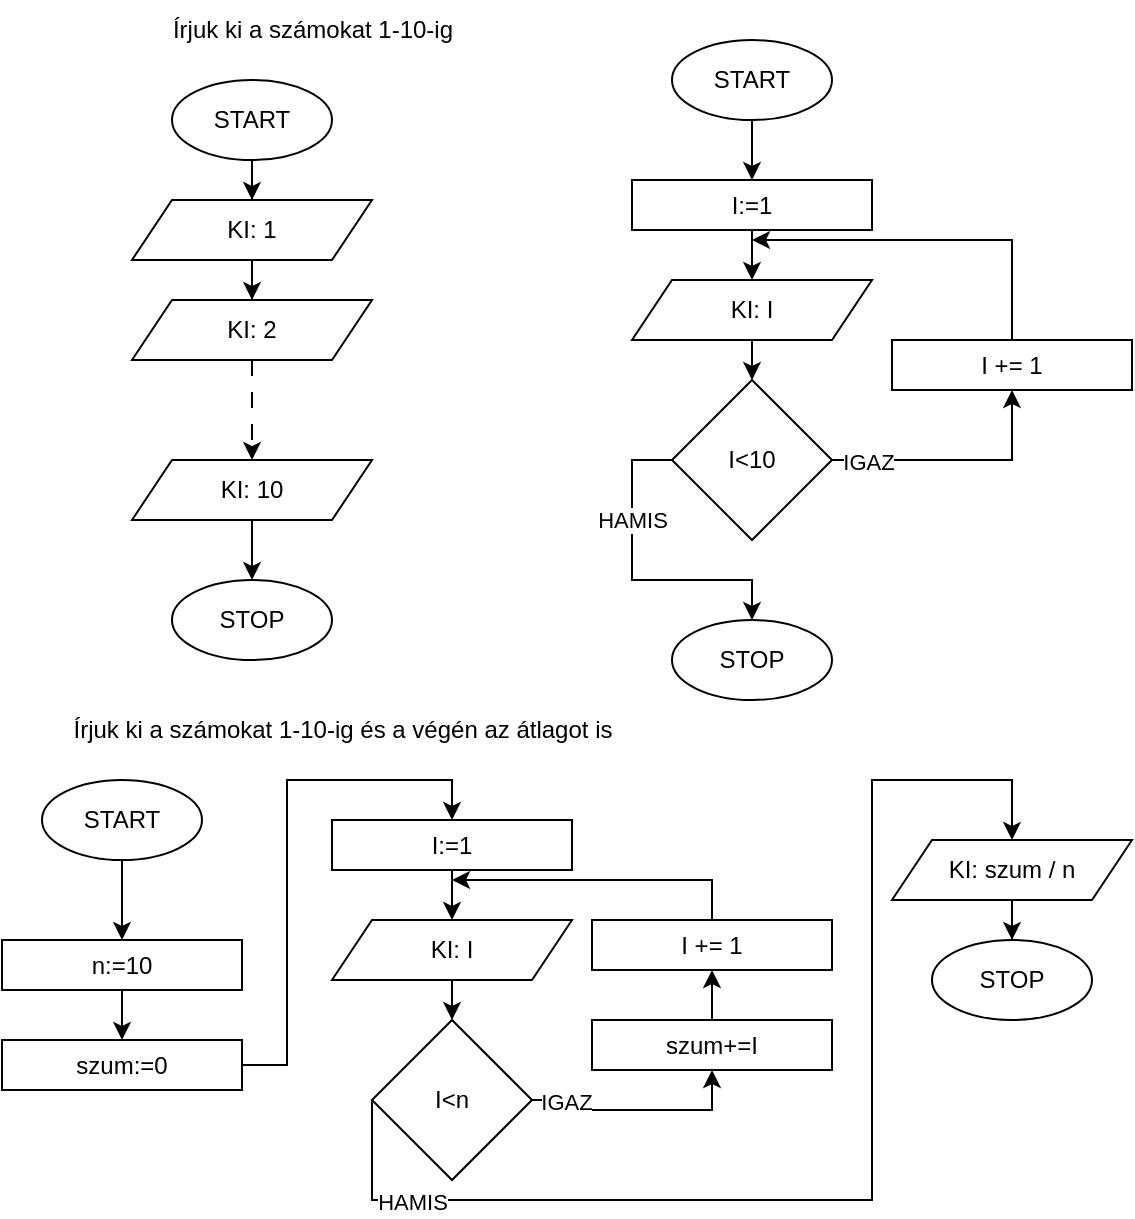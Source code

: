 <mxfile version="28.1.2">
  <diagram name="Page-1" id="oDRKDGXMErZBGxe3PT9X">
    <mxGraphModel dx="639" dy="360" grid="1" gridSize="10" guides="1" tooltips="1" connect="1" arrows="1" fold="1" page="1" pageScale="1" pageWidth="850" pageHeight="1100" math="0" shadow="0">
      <root>
        <mxCell id="0" />
        <mxCell id="1" parent="0" />
        <mxCell id="HMRfwFm09ygfhmrrRZU_-12" style="edgeStyle=orthogonalEdgeStyle;rounded=0;orthogonalLoop=1;jettySize=auto;html=1;entryX=0.5;entryY=0;entryDx=0;entryDy=0;" edge="1" parent="1" source="HMRfwFm09ygfhmrrRZU_-1" target="HMRfwFm09ygfhmrrRZU_-3">
          <mxGeometry relative="1" as="geometry" />
        </mxCell>
        <mxCell id="HMRfwFm09ygfhmrrRZU_-1" value="START" style="ellipse;whiteSpace=wrap;html=1;" vertex="1" parent="1">
          <mxGeometry x="360" y="120" width="80" height="40" as="geometry" />
        </mxCell>
        <mxCell id="HMRfwFm09ygfhmrrRZU_-2" value="STOP" style="ellipse;whiteSpace=wrap;html=1;" vertex="1" parent="1">
          <mxGeometry x="360" y="370" width="80" height="40" as="geometry" />
        </mxCell>
        <mxCell id="HMRfwFm09ygfhmrrRZU_-10" style="edgeStyle=orthogonalEdgeStyle;rounded=0;orthogonalLoop=1;jettySize=auto;html=1;entryX=0.5;entryY=0;entryDx=0;entryDy=0;" edge="1" parent="1" source="HMRfwFm09ygfhmrrRZU_-3" target="HMRfwFm09ygfhmrrRZU_-4">
          <mxGeometry relative="1" as="geometry" />
        </mxCell>
        <mxCell id="HMRfwFm09ygfhmrrRZU_-3" value="KI: 1" style="shape=parallelogram;perimeter=parallelogramPerimeter;whiteSpace=wrap;html=1;fixedSize=1;" vertex="1" parent="1">
          <mxGeometry x="340" y="180" width="120" height="30" as="geometry" />
        </mxCell>
        <mxCell id="HMRfwFm09ygfhmrrRZU_-7" value="" style="edgeStyle=orthogonalEdgeStyle;rounded=0;orthogonalLoop=1;jettySize=auto;html=1;dashed=1;dashPattern=8 8;" edge="1" parent="1" source="HMRfwFm09ygfhmrrRZU_-4" target="HMRfwFm09ygfhmrrRZU_-5">
          <mxGeometry relative="1" as="geometry" />
        </mxCell>
        <mxCell id="HMRfwFm09ygfhmrrRZU_-4" value="KI: 2" style="shape=parallelogram;perimeter=parallelogramPerimeter;whiteSpace=wrap;html=1;fixedSize=1;" vertex="1" parent="1">
          <mxGeometry x="340" y="230" width="120" height="30" as="geometry" />
        </mxCell>
        <mxCell id="HMRfwFm09ygfhmrrRZU_-6" value="" style="edgeStyle=orthogonalEdgeStyle;rounded=0;orthogonalLoop=1;jettySize=auto;html=1;" edge="1" parent="1" source="HMRfwFm09ygfhmrrRZU_-5" target="HMRfwFm09ygfhmrrRZU_-2">
          <mxGeometry relative="1" as="geometry" />
        </mxCell>
        <mxCell id="HMRfwFm09ygfhmrrRZU_-5" value="KI: 10" style="shape=parallelogram;perimeter=parallelogramPerimeter;whiteSpace=wrap;html=1;fixedSize=1;" vertex="1" parent="1">
          <mxGeometry x="340" y="310" width="120" height="30" as="geometry" />
        </mxCell>
        <mxCell id="HMRfwFm09ygfhmrrRZU_-13" value="Írjuk ki a számokat 1-10-ig" style="text;html=1;align=center;verticalAlign=middle;resizable=0;points=[];autosize=1;strokeColor=none;fillColor=none;" vertex="1" parent="1">
          <mxGeometry x="350" y="80" width="160" height="30" as="geometry" />
        </mxCell>
        <mxCell id="HMRfwFm09ygfhmrrRZU_-24" style="edgeStyle=orthogonalEdgeStyle;rounded=0;orthogonalLoop=1;jettySize=auto;html=1;entryX=0.5;entryY=0;entryDx=0;entryDy=0;" edge="1" parent="1" source="HMRfwFm09ygfhmrrRZU_-15" target="HMRfwFm09ygfhmrrRZU_-23">
          <mxGeometry relative="1" as="geometry" />
        </mxCell>
        <mxCell id="HMRfwFm09ygfhmrrRZU_-15" value="START" style="ellipse;whiteSpace=wrap;html=1;" vertex="1" parent="1">
          <mxGeometry x="610" y="100" width="80" height="40" as="geometry" />
        </mxCell>
        <mxCell id="HMRfwFm09ygfhmrrRZU_-16" value="STOP" style="ellipse;whiteSpace=wrap;html=1;" vertex="1" parent="1">
          <mxGeometry x="610" y="390" width="80" height="40" as="geometry" />
        </mxCell>
        <mxCell id="HMRfwFm09ygfhmrrRZU_-17" style="edgeStyle=orthogonalEdgeStyle;rounded=0;orthogonalLoop=1;jettySize=auto;html=1;entryX=0.5;entryY=0;entryDx=0;entryDy=0;" edge="1" source="HMRfwFm09ygfhmrrRZU_-18" parent="1">
          <mxGeometry relative="1" as="geometry">
            <mxPoint x="650" y="270" as="targetPoint" />
          </mxGeometry>
        </mxCell>
        <mxCell id="HMRfwFm09ygfhmrrRZU_-18" value="KI: I" style="shape=parallelogram;perimeter=parallelogramPerimeter;whiteSpace=wrap;html=1;fixedSize=1;" vertex="1" parent="1">
          <mxGeometry x="590" y="220" width="120" height="30" as="geometry" />
        </mxCell>
        <mxCell id="HMRfwFm09ygfhmrrRZU_-25" style="edgeStyle=orthogonalEdgeStyle;rounded=0;orthogonalLoop=1;jettySize=auto;html=1;entryX=0.5;entryY=0;entryDx=0;entryDy=0;" edge="1" parent="1" source="HMRfwFm09ygfhmrrRZU_-23" target="HMRfwFm09ygfhmrrRZU_-18">
          <mxGeometry relative="1" as="geometry" />
        </mxCell>
        <mxCell id="HMRfwFm09ygfhmrrRZU_-23" value="I:=1" style="rounded=0;whiteSpace=wrap;html=1;" vertex="1" parent="1">
          <mxGeometry x="590" y="170" width="120" height="25" as="geometry" />
        </mxCell>
        <mxCell id="HMRfwFm09ygfhmrrRZU_-28" style="edgeStyle=orthogonalEdgeStyle;rounded=0;orthogonalLoop=1;jettySize=auto;html=1;entryX=0.5;entryY=1;entryDx=0;entryDy=0;" edge="1" parent="1" source="HMRfwFm09ygfhmrrRZU_-26" target="HMRfwFm09ygfhmrrRZU_-27">
          <mxGeometry relative="1" as="geometry" />
        </mxCell>
        <mxCell id="HMRfwFm09ygfhmrrRZU_-29" value="IGAZ" style="edgeLabel;html=1;align=center;verticalAlign=middle;resizable=0;points=[];" vertex="1" connectable="0" parent="HMRfwFm09ygfhmrrRZU_-28">
          <mxGeometry x="-0.711" y="-1" relative="1" as="geometry">
            <mxPoint as="offset" />
          </mxGeometry>
        </mxCell>
        <mxCell id="HMRfwFm09ygfhmrrRZU_-30" style="edgeStyle=orthogonalEdgeStyle;rounded=0;orthogonalLoop=1;jettySize=auto;html=1;exitX=0;exitY=0.5;exitDx=0;exitDy=0;entryX=0.5;entryY=0;entryDx=0;entryDy=0;" edge="1" parent="1" source="HMRfwFm09ygfhmrrRZU_-26" target="HMRfwFm09ygfhmrrRZU_-16">
          <mxGeometry relative="1" as="geometry" />
        </mxCell>
        <mxCell id="HMRfwFm09ygfhmrrRZU_-31" value="HAMIS" style="edgeLabel;html=1;align=center;verticalAlign=middle;resizable=0;points=[];" vertex="1" connectable="0" parent="HMRfwFm09ygfhmrrRZU_-30">
          <mxGeometry x="-0.839" y="-1" relative="1" as="geometry">
            <mxPoint x="-7" y="31" as="offset" />
          </mxGeometry>
        </mxCell>
        <mxCell id="HMRfwFm09ygfhmrrRZU_-26" value="I&amp;lt;10" style="rhombus;whiteSpace=wrap;html=1;" vertex="1" parent="1">
          <mxGeometry x="610" y="270" width="80" height="80" as="geometry" />
        </mxCell>
        <mxCell id="HMRfwFm09ygfhmrrRZU_-33" style="edgeStyle=orthogonalEdgeStyle;rounded=0;orthogonalLoop=1;jettySize=auto;html=1;" edge="1" parent="1" source="HMRfwFm09ygfhmrrRZU_-27">
          <mxGeometry relative="1" as="geometry">
            <mxPoint x="650" y="200" as="targetPoint" />
            <Array as="points">
              <mxPoint x="780" y="200" />
            </Array>
          </mxGeometry>
        </mxCell>
        <mxCell id="HMRfwFm09ygfhmrrRZU_-27" value="I += 1" style="rounded=0;whiteSpace=wrap;html=1;" vertex="1" parent="1">
          <mxGeometry x="720" y="250" width="120" height="25" as="geometry" />
        </mxCell>
        <mxCell id="HMRfwFm09ygfhmrrRZU_-34" value="Írjuk ki a számokat 1-10-ig és a végén az átlagot is" style="text;html=1;align=center;verticalAlign=middle;resizable=0;points=[];autosize=1;strokeColor=none;fillColor=none;" vertex="1" parent="1">
          <mxGeometry x="300" y="430" width="290" height="30" as="geometry" />
        </mxCell>
        <mxCell id="HMRfwFm09ygfhmrrRZU_-59" style="edgeStyle=orthogonalEdgeStyle;rounded=0;orthogonalLoop=1;jettySize=auto;html=1;entryX=0.5;entryY=0;entryDx=0;entryDy=0;" edge="1" parent="1" source="HMRfwFm09ygfhmrrRZU_-36" target="HMRfwFm09ygfhmrrRZU_-58">
          <mxGeometry relative="1" as="geometry" />
        </mxCell>
        <mxCell id="HMRfwFm09ygfhmrrRZU_-36" value="START" style="ellipse;whiteSpace=wrap;html=1;" vertex="1" parent="1">
          <mxGeometry x="295" y="470" width="80" height="40" as="geometry" />
        </mxCell>
        <mxCell id="HMRfwFm09ygfhmrrRZU_-37" value="STOP" style="ellipse;whiteSpace=wrap;html=1;" vertex="1" parent="1">
          <mxGeometry x="740" y="550" width="80" height="40" as="geometry" />
        </mxCell>
        <mxCell id="HMRfwFm09ygfhmrrRZU_-38" style="edgeStyle=orthogonalEdgeStyle;rounded=0;orthogonalLoop=1;jettySize=auto;html=1;entryX=0.5;entryY=0;entryDx=0;entryDy=0;" edge="1" source="HMRfwFm09ygfhmrrRZU_-39" parent="1">
          <mxGeometry relative="1" as="geometry">
            <mxPoint x="500" y="590" as="targetPoint" />
          </mxGeometry>
        </mxCell>
        <mxCell id="HMRfwFm09ygfhmrrRZU_-39" value="KI: I" style="shape=parallelogram;perimeter=parallelogramPerimeter;whiteSpace=wrap;html=1;fixedSize=1;" vertex="1" parent="1">
          <mxGeometry x="440" y="540" width="120" height="30" as="geometry" />
        </mxCell>
        <mxCell id="HMRfwFm09ygfhmrrRZU_-40" style="edgeStyle=orthogonalEdgeStyle;rounded=0;orthogonalLoop=1;jettySize=auto;html=1;entryX=0.5;entryY=0;entryDx=0;entryDy=0;" edge="1" source="HMRfwFm09ygfhmrrRZU_-41" target="HMRfwFm09ygfhmrrRZU_-39" parent="1">
          <mxGeometry relative="1" as="geometry" />
        </mxCell>
        <mxCell id="HMRfwFm09ygfhmrrRZU_-41" value="I:=1" style="rounded=0;whiteSpace=wrap;html=1;" vertex="1" parent="1">
          <mxGeometry x="440" y="490" width="120" height="25" as="geometry" />
        </mxCell>
        <mxCell id="HMRfwFm09ygfhmrrRZU_-42" style="edgeStyle=orthogonalEdgeStyle;rounded=0;orthogonalLoop=1;jettySize=auto;html=1;entryX=0.5;entryY=1;entryDx=0;entryDy=0;" edge="1" source="HMRfwFm09ygfhmrrRZU_-46" target="HMRfwFm09ygfhmrrRZU_-53" parent="1">
          <mxGeometry relative="1" as="geometry" />
        </mxCell>
        <mxCell id="HMRfwFm09ygfhmrrRZU_-43" value="IGAZ" style="edgeLabel;html=1;align=center;verticalAlign=middle;resizable=0;points=[];" vertex="1" connectable="0" parent="HMRfwFm09ygfhmrrRZU_-42">
          <mxGeometry x="-0.711" y="-1" relative="1" as="geometry">
            <mxPoint as="offset" />
          </mxGeometry>
        </mxCell>
        <mxCell id="HMRfwFm09ygfhmrrRZU_-44" style="edgeStyle=orthogonalEdgeStyle;rounded=0;orthogonalLoop=1;jettySize=auto;html=1;exitX=0;exitY=0.5;exitDx=0;exitDy=0;entryX=0.5;entryY=0;entryDx=0;entryDy=0;" edge="1" source="HMRfwFm09ygfhmrrRZU_-46" target="HMRfwFm09ygfhmrrRZU_-55" parent="1">
          <mxGeometry relative="1" as="geometry">
            <Array as="points">
              <mxPoint x="460" y="680" />
              <mxPoint x="710" y="680" />
              <mxPoint x="710" y="470" />
              <mxPoint x="780" y="470" />
            </Array>
          </mxGeometry>
        </mxCell>
        <mxCell id="HMRfwFm09ygfhmrrRZU_-45" value="HAMIS" style="edgeLabel;html=1;align=center;verticalAlign=middle;resizable=0;points=[];" vertex="1" connectable="0" parent="HMRfwFm09ygfhmrrRZU_-44">
          <mxGeometry x="-0.839" y="-1" relative="1" as="geometry">
            <mxPoint x="21" y="2" as="offset" />
          </mxGeometry>
        </mxCell>
        <mxCell id="HMRfwFm09ygfhmrrRZU_-46" value="I&amp;lt;n" style="rhombus;whiteSpace=wrap;html=1;" vertex="1" parent="1">
          <mxGeometry x="460" y="590" width="80" height="80" as="geometry" />
        </mxCell>
        <mxCell id="HMRfwFm09ygfhmrrRZU_-47" style="edgeStyle=orthogonalEdgeStyle;rounded=0;orthogonalLoop=1;jettySize=auto;html=1;" edge="1" source="HMRfwFm09ygfhmrrRZU_-48" parent="1">
          <mxGeometry relative="1" as="geometry">
            <mxPoint x="500" y="520" as="targetPoint" />
            <Array as="points">
              <mxPoint x="630" y="520" />
            </Array>
          </mxGeometry>
        </mxCell>
        <mxCell id="HMRfwFm09ygfhmrrRZU_-48" value="I += 1" style="rounded=0;whiteSpace=wrap;html=1;" vertex="1" parent="1">
          <mxGeometry x="570" y="540" width="120" height="25" as="geometry" />
        </mxCell>
        <mxCell id="HMRfwFm09ygfhmrrRZU_-52" style="edgeStyle=orthogonalEdgeStyle;rounded=0;orthogonalLoop=1;jettySize=auto;html=1;entryX=0.5;entryY=0;entryDx=0;entryDy=0;" edge="1" parent="1" source="HMRfwFm09ygfhmrrRZU_-49" target="HMRfwFm09ygfhmrrRZU_-41">
          <mxGeometry relative="1" as="geometry" />
        </mxCell>
        <mxCell id="HMRfwFm09ygfhmrrRZU_-49" value="szum:=0" style="rounded=0;whiteSpace=wrap;html=1;" vertex="1" parent="1">
          <mxGeometry x="275" y="600" width="120" height="25" as="geometry" />
        </mxCell>
        <mxCell id="HMRfwFm09ygfhmrrRZU_-54" style="edgeStyle=orthogonalEdgeStyle;rounded=0;orthogonalLoop=1;jettySize=auto;html=1;entryX=0.5;entryY=1;entryDx=0;entryDy=0;" edge="1" parent="1" source="HMRfwFm09ygfhmrrRZU_-53" target="HMRfwFm09ygfhmrrRZU_-48">
          <mxGeometry relative="1" as="geometry" />
        </mxCell>
        <mxCell id="HMRfwFm09ygfhmrrRZU_-53" value="szum+=I" style="rounded=0;whiteSpace=wrap;html=1;" vertex="1" parent="1">
          <mxGeometry x="570" y="590" width="120" height="25" as="geometry" />
        </mxCell>
        <mxCell id="HMRfwFm09ygfhmrrRZU_-57" style="edgeStyle=orthogonalEdgeStyle;rounded=0;orthogonalLoop=1;jettySize=auto;html=1;entryX=0.5;entryY=0;entryDx=0;entryDy=0;" edge="1" parent="1" source="HMRfwFm09ygfhmrrRZU_-55" target="HMRfwFm09ygfhmrrRZU_-37">
          <mxGeometry relative="1" as="geometry" />
        </mxCell>
        <mxCell id="HMRfwFm09ygfhmrrRZU_-55" value="KI: szum / n" style="shape=parallelogram;perimeter=parallelogramPerimeter;whiteSpace=wrap;html=1;fixedSize=1;" vertex="1" parent="1">
          <mxGeometry x="720" y="500" width="120" height="30" as="geometry" />
        </mxCell>
        <mxCell id="HMRfwFm09ygfhmrrRZU_-61" style="edgeStyle=orthogonalEdgeStyle;rounded=0;orthogonalLoop=1;jettySize=auto;html=1;entryX=0.5;entryY=0;entryDx=0;entryDy=0;" edge="1" parent="1" source="HMRfwFm09ygfhmrrRZU_-58" target="HMRfwFm09ygfhmrrRZU_-49">
          <mxGeometry relative="1" as="geometry" />
        </mxCell>
        <mxCell id="HMRfwFm09ygfhmrrRZU_-58" value="n:=10" style="rounded=0;whiteSpace=wrap;html=1;" vertex="1" parent="1">
          <mxGeometry x="275" y="550" width="120" height="25" as="geometry" />
        </mxCell>
      </root>
    </mxGraphModel>
  </diagram>
</mxfile>
